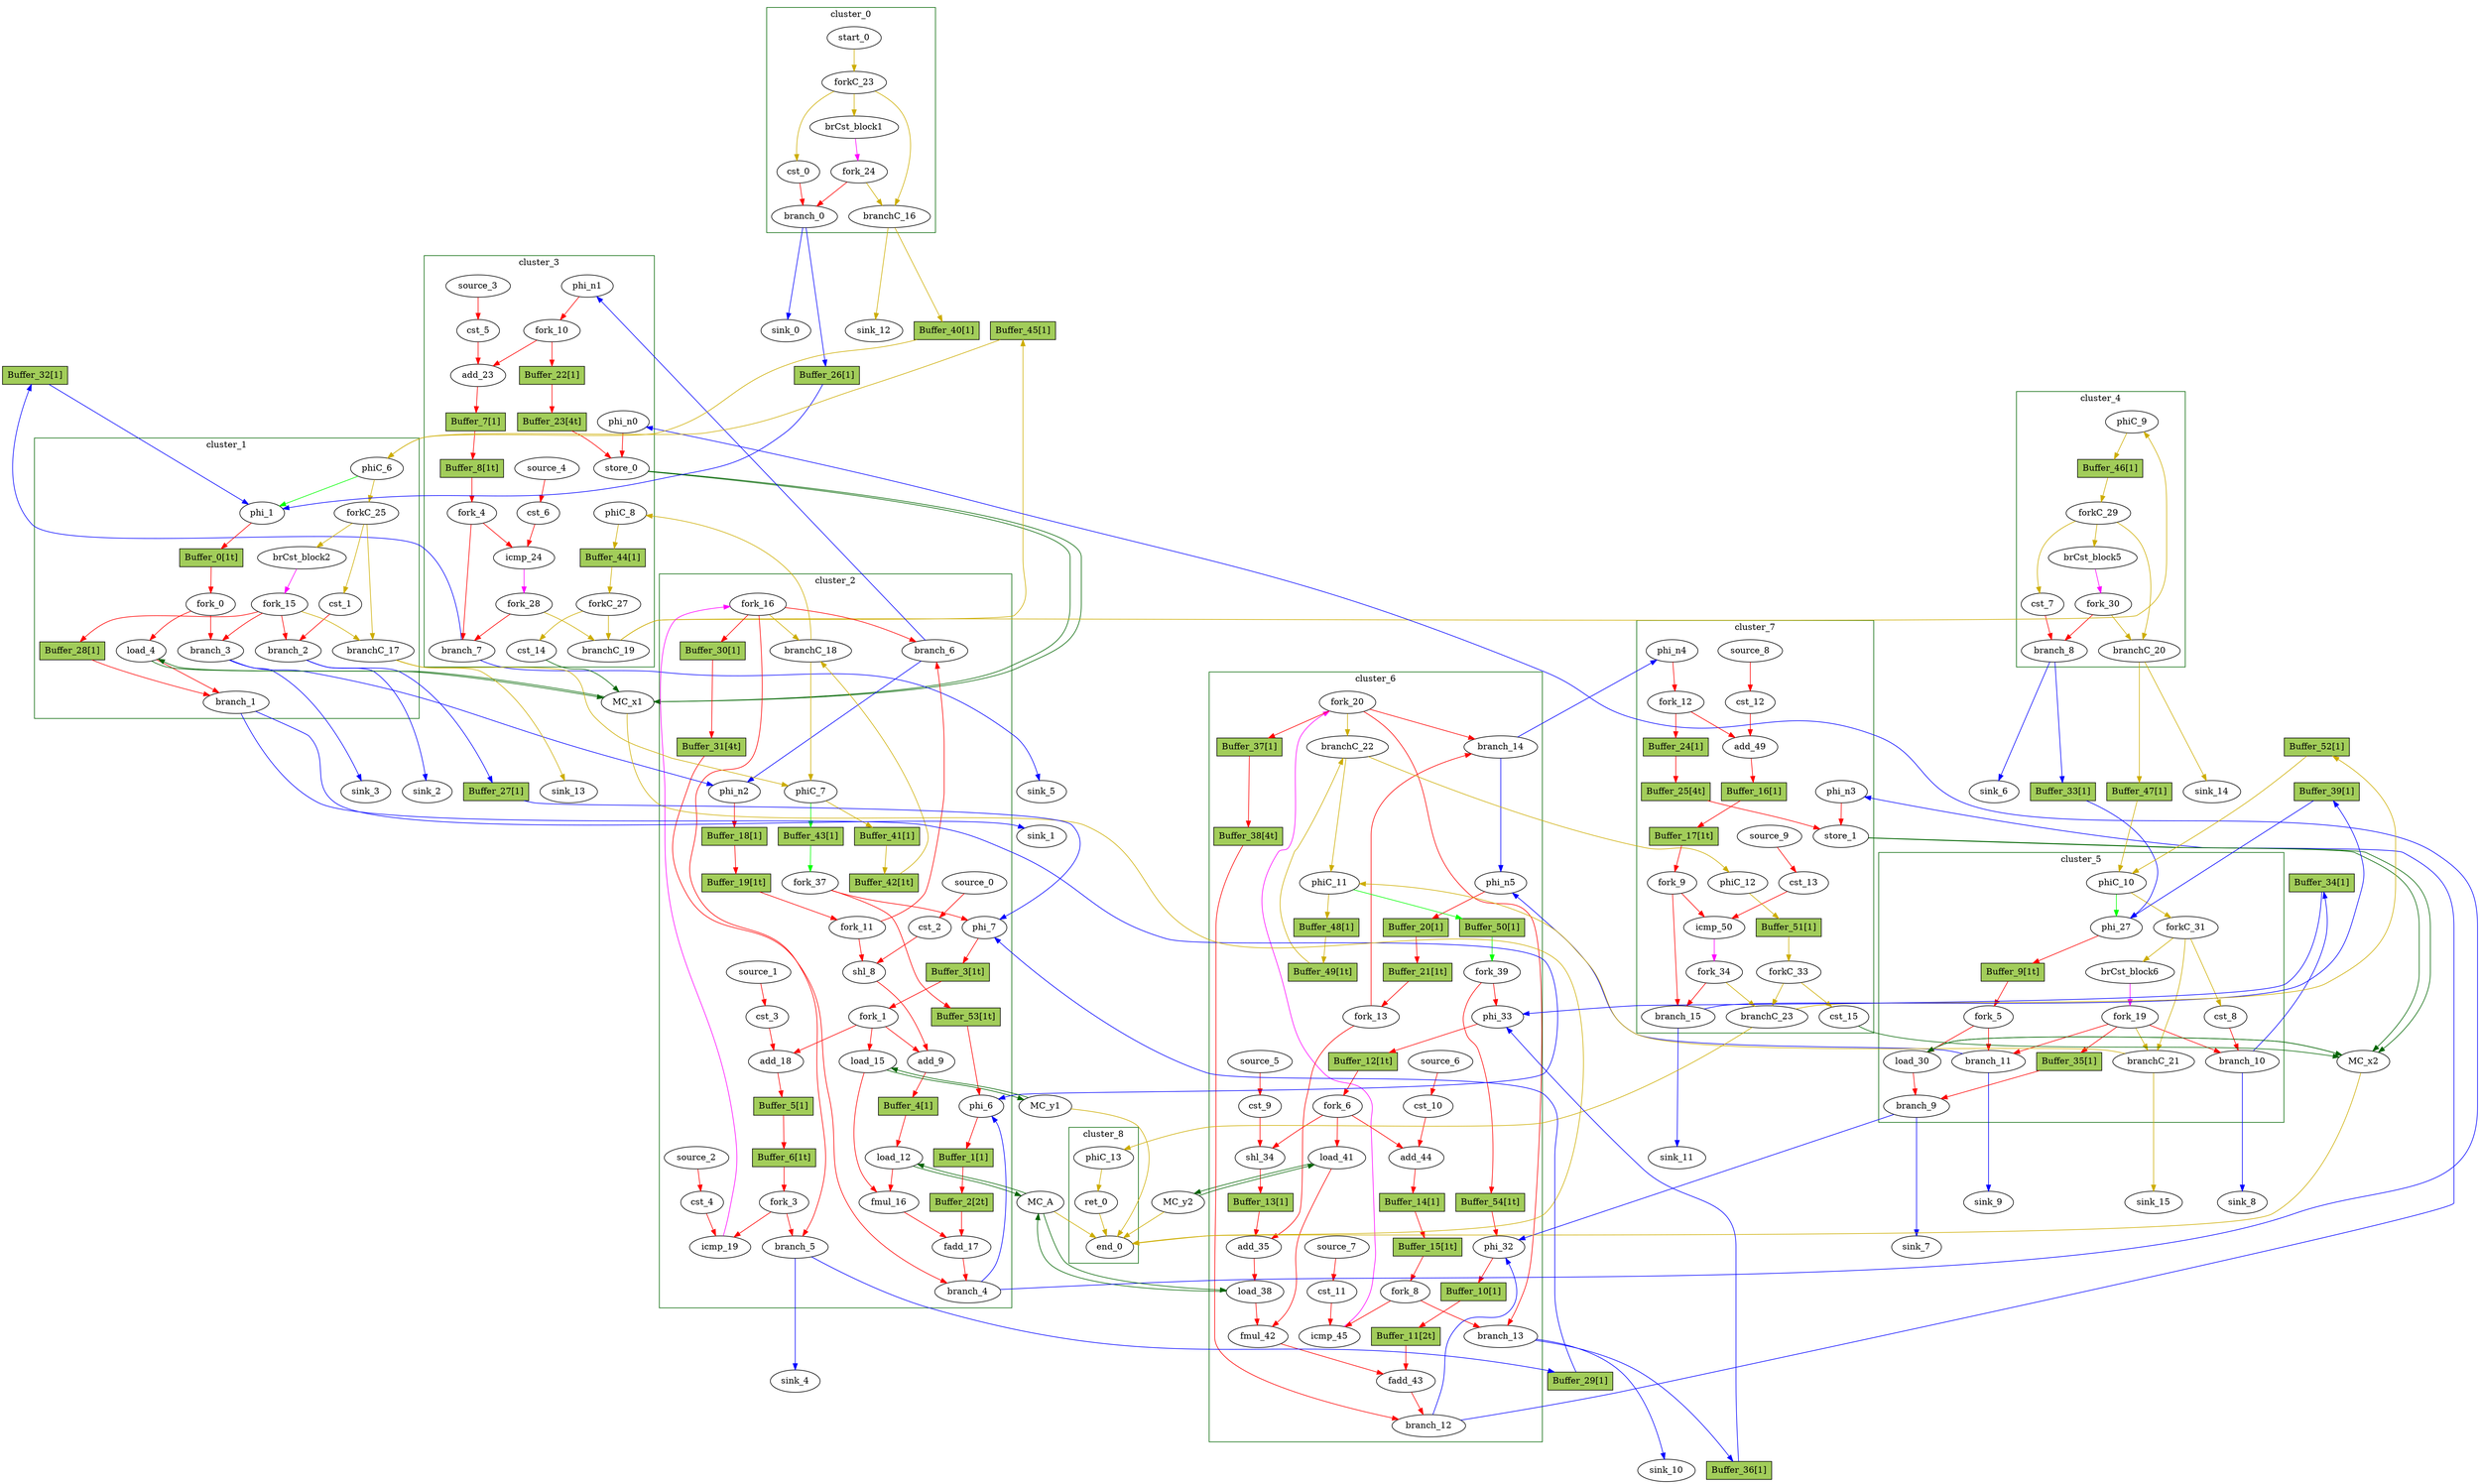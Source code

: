 Digraph G {
	splines=spline;
	subgraph cluster_cluster_4 {
	color = "darkgreen";
label = "cluster_4";
		"brCst_block5" [type="Constant", in="in1:1", out="out1:1", bbID=5, value="0x1"];
		"cst_7" [type="Constant", in="in1:1", out="out1:1", bbID=5, value="0x00000000"];
		"branch_8" [type="Branch", in="in1:1 in2?:1", out="out1+:1 out2-:1", bbID=5];
		"phiC_9" [type="Merge", in="in1:0 ", out="out1:0", bbID=5, delay=0.0];
		"forkC_29" [type="Fork", in="in1:0", out="out1:0 out2:0 out3:0 ", bbID=5];
		"branchC_20" [type="Branch", in="in1:0 in2?:1", out="out1+:0 out2-:0", bbID=5];
		"fork_30" [type="Fork", in="in1:1", out="out1:1 out2:1 ", bbID=5];
		"Buffer_46" [type="Buffer", in="in1:32", out="out1:32", bbID=3, slots=1, transparent=false, label="Buffer_46[1]", shape="box", style="filled", fillcolor="darkolivegreen3", height=0.4];
	}
	subgraph cluster_cluster_3 {
	color = "darkgreen";
label = "cluster_3";
		"store_0" [type="Operator", in="in1:32 in2:6 ", out="out1:32 out2:6 ", bbID=4, II=1, delay=0.672, latency=0, op="mc_store_op", portId=0];
		"cst_5" [type="Constant", in="in1:1", out="out1:1", bbID=4, value="0x00000001"];
		"add_23" [type="Operator", in="in1:6 in2:6 ", out="out1:6 ", bbID=4, II=1, delay=2.287, latency=0, op="add_op"];
		"cst_6" [type="Constant", in="in1:6", out="out1:6", bbID=4, value="0x00000020"];
		"icmp_24" [type="Operator", in="in1:6 in2:6 ", out="out1:1 ", bbID=4, II=1, delay=1.907, latency=0, op="icmp_ult_op"];
		"phi_n0" [type="Merge", in="in1:32 ", out="out1:32", bbID=4, delay=0.0];
		"phi_n1" [type="Merge", in="in1:6 ", out="out1:6", bbID=4, delay=0.0];
		"fork_4" [type="Fork", in="in1:6", out="out1:6 out2:6 ", bbID=4];
		"fork_10" [type="Fork", in="in1:6", out="out1:6 out2:6 ", bbID=4];
		"branch_7" [type="Branch", in="in1:6 in2?:1", out="out1+:6 out2-:6", bbID=4];
		"cst_14" [type="Constant", in="in1:1", out="out1:1", bbID=4, value="0x00000001"];
		"phiC_8" [type="Merge", in="in1:0 ", out="out1:0", bbID=4, delay=0.0];
		"forkC_27" [type="Fork", in="in1:0", out="out1:0 out2:0 ", bbID=4];
		"branchC_19" [type="Branch", in="in1:0 in2?:1", out="out1+:0 out2-:0", bbID=4];
		"fork_28" [type="Fork", in="in1:1", out="out1:1 out2:1 ", bbID=4];
		"source_3" [type="Source", out="out1:1", bbID=4];
		"source_4" [type="Source", out="out1:6", bbID=4];
		"Buffer_7" [type="Buffer", in="in1:32", out="out1:32", bbID=3, slots=1, transparent=false, label="Buffer_7[1]", shape="box", style="filled", fillcolor="darkolivegreen3", height=0.4];
		"Buffer_8" [type="Buffer", in="in1:32", out="out1:32", bbID=3, slots=1, transparent=true, label="Buffer_8[1t]", shape="box", style="filled", fillcolor="darkolivegreen3", height=0.4];
		"Buffer_22" [type="Buffer", in="in1:32", out="out1:32", bbID=3, slots=1, transparent=false, label="Buffer_22[1]", shape="box", style="filled", fillcolor="darkolivegreen3", height=0.4];
		"Buffer_23" [type="Buffer", in="in1:32", out="out1:32", bbID=3, slots=4, transparent=true, label="Buffer_23[4t]", shape="box", style="filled", fillcolor="darkolivegreen3", height=0.4];
		"Buffer_44" [type="Buffer", in="in1:32", out="out1:32", bbID=3, slots=1, transparent=false, label="Buffer_44[1]", shape="box", style="filled", fillcolor="darkolivegreen3", height=0.4];
	}
	subgraph cluster_cluster_0 {
	color = "darkgreen";
label = "cluster_0";
		"brCst_block1" [type="Constant", in="in1:1", out="out1:1", bbID=1, value="0x1"];
		"cst_0" [type="Constant", in="in1:1", out="out1:1", bbID=1, value="0x00000000"];
		"branch_0" [type="Branch", in="in1:1 in2?:1", out="out1+:1 out2-:1", bbID=1];
		"start_0" [type="Entry", in="in1:0", out="out1:0", bbID=1, control="true"];
		"forkC_23" [type="Fork", in="in1:0", out="out1:0 out2:0 out3:0 ", bbID=1];
		"branchC_16" [type="Branch", in="in1:0 in2?:1", out="out1+:0 out2-:0", bbID=1];
		"fork_24" [type="Fork", in="in1:1", out="out1:1 out2:1 ", bbID=1];
	}
	subgraph cluster_cluster_6 {
	color = "darkgreen";
label = "cluster_6";
		"phi_32" [type="Mux", in="in1?:1 in2:32 in3:32 ", out="out1:32", bbID=7, delay=1.397];
		"phi_33" [type="Mux", in="in1?:1 in2:6 in3:6 ", out="out1:6", bbID=7, delay=1.397];
		"cst_9" [type="Constant", in="in1:3", out="out1:3", bbID=7, value="0x00000005"];
		"shl_34" [type="Operator", in="in1:11 in2:11 ", out="out1:11 ", bbID=7, II=1, delay=0.0, latency=0, op="shl_op"];
		"add_35" [type="Operator", in="in1:12 in2:12 ", out="out1:12 ", bbID=7, II=1, delay=2.287, latency=0, op="add_op"];
		"load_38" [type="Operator", in="in1:32 in2:12 ", out="out1:32 out2:12 ", bbID=7, II=1, delay=1.412, latency=2, op="mc_load_op", portId=1];
		"load_41" [type="Operator", in="in1:32 in2:6 ", out="out1:32 out2:6 ", bbID=7, II=1, delay=1.412, latency=2, op="mc_load_op", portId=0];
		"fmul_42" [type="Operator", in="in1:32 in2:32 ", out="out1:32 ", bbID=7, II=1, delay=0.0, latency=6, op="fmul_op"];
		"fadd_43" [type="Operator", in="in1:32 in2:32 ", out="out1:32 ", bbID=7, II=1, delay=0.0, latency=10, op="fadd_op"];
		"cst_10" [type="Constant", in="in1:1", out="out1:1", bbID=7, value="0x00000001"];
		"add_44" [type="Operator", in="in1:6 in2:6 ", out="out1:6 ", bbID=7, II=1, delay=2.287, latency=0, op="add_op"];
		"cst_11" [type="Constant", in="in1:6", out="out1:6", bbID=7, value="0x00000020"];
		"icmp_45" [type="Operator", in="in1:6 in2:6 ", out="out1:1 ", bbID=7, II=1, delay=1.907, latency=0, op="icmp_ult_op"];
		"phi_n5" [type="Merge", in="in1:6 in2:6 ", out="out1:6", bbID=7, delay=1.397];
		"fork_6" [type="Fork", in="in1:6", out="out1:6 out2:6 out3:6 ", bbID=7];
		"fork_8" [type="Fork", in="in1:6", out="out1:6 out2:6 ", bbID=7];
		"fork_13" [type="Fork", in="in1:6", out="out1:6 out2:6 ", bbID=7];
		"branch_12" [type="Branch", in="in1:32 in2?:1", out="out1+:32 out2-:32", bbID=7];
		"branch_13" [type="Branch", in="in1:6 in2?:1", out="out1+:6 out2-:6", bbID=7];
		"branch_14" [type="Branch", in="in1:6 in2?:1", out="out1+:6 out2-:6", bbID=7];
		"fork_20" [type="Fork", in="in1:1", out="out1:1 out2:1 out3:1 out4:1 ", bbID=7];
		"phiC_11" [type="CntrlMerge", in="in1:0 in2:0 ", out="out1:0 out2?:1", bbID=7, delay=0.0];
		"branchC_22" [type="Branch", in="in1:0 in2?:1", out="out1+:0 out2-:0", bbID=7];
		"source_5" [type="Source", out="out1:3", bbID=7];
		"source_6" [type="Source", out="out1:1", bbID=7];
		"source_7" [type="Source", out="out1:6", bbID=7];
		"fork_39" [type="Fork", in="in1:1", out="out1:1 out2:1 ", bbID=7];
		"Buffer_10" [type="Buffer", in="in1:32", out="out1:32", bbID=3, slots=1, transparent=false, label="Buffer_10[1]", shape="box", style="filled", fillcolor="darkolivegreen3", height=0.4];
		"Buffer_11" [type="Buffer", in="in1:32", out="out1:32", bbID=3, slots=2, transparent=true, label="Buffer_11[2t]", shape="box", style="filled", fillcolor="darkolivegreen3", height=0.4];
		"Buffer_12" [type="Buffer", in="in1:32", out="out1:32", bbID=3, slots=1, transparent=true, label="Buffer_12[1t]", shape="box", style="filled", fillcolor="darkolivegreen3", height=0.4];
		"Buffer_13" [type="Buffer", in="in1:32", out="out1:32", bbID=3, slots=1, transparent=false, label="Buffer_13[1]", shape="box", style="filled", fillcolor="darkolivegreen3", height=0.4];
		"Buffer_14" [type="Buffer", in="in1:32", out="out1:32", bbID=3, slots=1, transparent=false, label="Buffer_14[1]", shape="box", style="filled", fillcolor="darkolivegreen3", height=0.4];
		"Buffer_15" [type="Buffer", in="in1:32", out="out1:32", bbID=3, slots=1, transparent=true, label="Buffer_15[1t]", shape="box", style="filled", fillcolor="darkolivegreen3", height=0.4];
		"Buffer_20" [type="Buffer", in="in1:32", out="out1:32", bbID=3, slots=1, transparent=false, label="Buffer_20[1]", shape="box", style="filled", fillcolor="darkolivegreen3", height=0.4];
		"Buffer_21" [type="Buffer", in="in1:32", out="out1:32", bbID=3, slots=1, transparent=true, label="Buffer_21[1t]", shape="box", style="filled", fillcolor="darkolivegreen3", height=0.4];
		"Buffer_37" [type="Buffer", in="in1:32", out="out1:32", bbID=3, slots=1, transparent=false, label="Buffer_37[1]", shape="box", style="filled", fillcolor="darkolivegreen3", height=0.4];
		"Buffer_38" [type="Buffer", in="in1:32", out="out1:32", bbID=3, slots=4, transparent=true, label="Buffer_38[4t]", shape="box", style="filled", fillcolor="darkolivegreen3", height=0.4];
		"Buffer_48" [type="Buffer", in="in1:32", out="out1:32", bbID=3, slots=1, transparent=false, label="Buffer_48[1]", shape="box", style="filled", fillcolor="darkolivegreen3", height=0.4];
		"Buffer_49" [type="Buffer", in="in1:32", out="out1:32", bbID=3, slots=1, transparent=true, label="Buffer_49[1t]", shape="box", style="filled", fillcolor="darkolivegreen3", height=0.4];
		"Buffer_50" [type="Buffer", in="in1:32", out="out1:32", bbID=3, slots=1, transparent=false, label="Buffer_50[1]", shape="box", style="filled", fillcolor="darkolivegreen3", height=0.4];
		"Buffer_54" [type="Buffer", in="in1:32", out="out1:32", bbID=3, slots=1, transparent=true, label="Buffer_54[1t]", shape="box", style="filled", fillcolor="darkolivegreen3", height=0.4];
	}
	subgraph cluster_cluster_2 {
	color = "darkgreen";
label = "cluster_2";
		"phi_6" [type="Mux", in="in1?:1 in2:32 in3:32 ", out="out1:32", bbID=3, delay=1.397];
		"phi_7" [type="Mux", in="in1?:1 in2:6 in3:6 ", out="out1:6", bbID=3, delay=1.397];
		"cst_2" [type="Constant", in="in1:3", out="out1:3", bbID=3, value="0x00000005"];
		"shl_8" [type="Operator", in="in1:11 in2:11 ", out="out1:11 ", bbID=3, II=1, delay=0.0, latency=0, op="shl_op"];
		"add_9" [type="Operator", in="in1:12 in2:12 ", out="out1:12 ", bbID=3, II=1, delay=2.287, latency=0, op="add_op"];
		"load_12" [type="Operator", in="in1:32 in2:12 ", out="out1:32 out2:12 ", bbID=3, II=1, delay=1.412, latency=2, op="mc_load_op", portId=0];
		"load_15" [type="Operator", in="in1:32 in2:6 ", out="out1:32 out2:6 ", bbID=3, II=1, delay=1.412, latency=2, op="mc_load_op", portId=0];
		"fmul_16" [type="Operator", in="in1:32 in2:32 ", out="out1:32 ", bbID=3, II=1, delay=0.0, latency=6, op="fmul_op"];
		"fadd_17" [type="Operator", in="in1:32 in2:32 ", out="out1:32 ", bbID=3, II=1, delay=0.0, latency=10, op="fadd_op"];
		"cst_3" [type="Constant", in="in1:1", out="out1:1", bbID=3, value="0x00000001"];
		"add_18" [type="Operator", in="in1:6 in2:6 ", out="out1:6 ", bbID=3, II=1, delay=2.287, latency=0, op="add_op"];
		"cst_4" [type="Constant", in="in1:6", out="out1:6", bbID=3, value="0x00000020"];
		"icmp_19" [type="Operator", in="in1:6 in2:6 ", out="out1:1 ", bbID=3, II=1, delay=1.907, latency=0, op="icmp_ult_op"];
		"phi_n2" [type="Merge", in="in1:6 in2:6 ", out="out1:6", bbID=3, delay=1.397];
		"fork_1" [type="Fork", in="in1:6", out="out1:6 out2:6 out3:6 ", bbID=3];
		"fork_3" [type="Fork", in="in1:6", out="out1:6 out2:6 ", bbID=3];
		"fork_11" [type="Fork", in="in1:6", out="out1:6 out2:6 ", bbID=3];
		"branch_4" [type="Branch", in="in1:32 in2?:1", out="out1+:32 out2-:32", bbID=3];
		"branch_5" [type="Branch", in="in1:6 in2?:1", out="out1+:6 out2-:6", bbID=3];
		"branch_6" [type="Branch", in="in1:6 in2?:1", out="out1+:6 out2-:6", bbID=3];
		"fork_16" [type="Fork", in="in1:1", out="out1:1 out2:1 out3:1 out4:1 ", bbID=3];
		"phiC_7" [type="CntrlMerge", in="in1:0 in2:0 ", out="out1:0 out2?:1", bbID=3, delay=0.0];
		"branchC_18" [type="Branch", in="in1:0 in2?:1", out="out1+:0 out2-:0", bbID=3];
		"source_0" [type="Source", out="out1:3", bbID=3];
		"source_1" [type="Source", out="out1:1", bbID=3];
		"source_2" [type="Source", out="out1:6", bbID=3];
		"fork_37" [type="Fork", in="in1:1", out="out1:1 out2:1 ", bbID=3];
		"Buffer_1" [type="Buffer", in="in1:32", out="out1:32", bbID=3, slots=1, transparent=false, label="Buffer_1[1]", shape="box", style="filled", fillcolor="darkolivegreen3", height=0.4];
		"Buffer_2" [type="Buffer", in="in1:32", out="out1:32", bbID=3, slots=2, transparent=true, label="Buffer_2[2t]", shape="box", style="filled", fillcolor="darkolivegreen3", height=0.4];
		"Buffer_3" [type="Buffer", in="in1:32", out="out1:32", bbID=3, slots=1, transparent=true, label="Buffer_3[1t]", shape="box", style="filled", fillcolor="darkolivegreen3", height=0.4];
		"Buffer_4" [type="Buffer", in="in1:32", out="out1:32", bbID=3, slots=1, transparent=false, label="Buffer_4[1]", shape="box", style="filled", fillcolor="darkolivegreen3", height=0.4];
		"Buffer_5" [type="Buffer", in="in1:32", out="out1:32", bbID=3, slots=1, transparent=false, label="Buffer_5[1]", shape="box", style="filled", fillcolor="darkolivegreen3", height=0.4];
		"Buffer_6" [type="Buffer", in="in1:32", out="out1:32", bbID=3, slots=1, transparent=true, label="Buffer_6[1t]", shape="box", style="filled", fillcolor="darkolivegreen3", height=0.4];
		"Buffer_18" [type="Buffer", in="in1:32", out="out1:32", bbID=3, slots=1, transparent=false, label="Buffer_18[1]", shape="box", style="filled", fillcolor="darkolivegreen3", height=0.4];
		"Buffer_19" [type="Buffer", in="in1:32", out="out1:32", bbID=3, slots=1, transparent=true, label="Buffer_19[1t]", shape="box", style="filled", fillcolor="darkolivegreen3", height=0.4];
		"Buffer_30" [type="Buffer", in="in1:32", out="out1:32", bbID=3, slots=1, transparent=false, label="Buffer_30[1]", shape="box", style="filled", fillcolor="darkolivegreen3", height=0.4];
		"Buffer_31" [type="Buffer", in="in1:32", out="out1:32", bbID=3, slots=4, transparent=true, label="Buffer_31[4t]", shape="box", style="filled", fillcolor="darkolivegreen3", height=0.4];
		"Buffer_41" [type="Buffer", in="in1:32", out="out1:32", bbID=3, slots=1, transparent=false, label="Buffer_41[1]", shape="box", style="filled", fillcolor="darkolivegreen3", height=0.4];
		"Buffer_42" [type="Buffer", in="in1:32", out="out1:32", bbID=3, slots=1, transparent=true, label="Buffer_42[1t]", shape="box", style="filled", fillcolor="darkolivegreen3", height=0.4];
		"Buffer_43" [type="Buffer", in="in1:32", out="out1:32", bbID=3, slots=1, transparent=false, label="Buffer_43[1]", shape="box", style="filled", fillcolor="darkolivegreen3", height=0.4];
		"Buffer_53" [type="Buffer", in="in1:32", out="out1:32", bbID=3, slots=1, transparent=true, label="Buffer_53[1t]", shape="box", style="filled", fillcolor="darkolivegreen3", height=0.4];
	}
	subgraph cluster_cluster_5 {
	color = "darkgreen";
label = "cluster_5";
		"phi_27" [type="Mux", in="in1?:1 in2:6 in3:6 ", out="out1:6", bbID=6, delay=1.397];
		"load_30" [type="Operator", in="in1:32 in2:6 ", out="out1:32 out2:6 ", bbID=6, II=1, delay=1.412, latency=2, op="mc_load_op", portId=0];
		"brCst_block6" [type="Constant", in="in1:1", out="out1:1", bbID=6, value="0x1"];
		"cst_8" [type="Constant", in="in1:1", out="out1:1", bbID=6, value="0x00000000"];
		"fork_5" [type="Fork", in="in1:6", out="out1:6 out2:6 ", bbID=6];
		"branch_9" [type="Branch", in="in1:32 in2?:1", out="out1+:32 out2-:32", bbID=6];
		"branch_10" [type="Branch", in="in1:1 in2?:1", out="out1+:1 out2-:1", bbID=6];
		"branch_11" [type="Branch", in="in1:6 in2?:1", out="out1+:6 out2-:6", bbID=6];
		"fork_19" [type="Fork", in="in1:1", out="out1:1 out2:1 out3:1 out4:1 ", bbID=6];
		"phiC_10" [type="CntrlMerge", in="in1:0 in2:0 ", out="out1:0 out2?:1", bbID=6, delay=0.0];
		"forkC_31" [type="Fork", in="in1:0", out="out1:0 out2:0 out3:0 ", bbID=6];
		"branchC_21" [type="Branch", in="in1:0 in2?:1", out="out1+:0 out2-:0", bbID=6];
		"Buffer_9" [type="Buffer", in="in1:32", out="out1:32", bbID=3, slots=1, transparent=true, label="Buffer_9[1t]", shape="box", style="filled", fillcolor="darkolivegreen3", height=0.4];
		"Buffer_35" [type="Buffer", in="in1:32", out="out1:32", bbID=3, slots=1, transparent=false, label="Buffer_35[1]", shape="box", style="filled", fillcolor="darkolivegreen3", height=0.4];
	}
	subgraph cluster_cluster_1 {
	color = "darkgreen";
label = "cluster_1";
		"phi_1" [type="Mux", in="in1?:1 in2:6 in3:6 ", out="out1:6", bbID=2, delay=1.397];
		"load_4" [type="Operator", in="in1:32 in2:6 ", out="out1:32 out2:6 ", bbID=2, II=1, delay=1.412, latency=2, op="mc_load_op", portId=0];
		"brCst_block2" [type="Constant", in="in1:1", out="out1:1", bbID=2, value="0x1"];
		"cst_1" [type="Constant", in="in1:1", out="out1:1", bbID=2, value="0x00000000"];
		"fork_0" [type="Fork", in="in1:6", out="out1:6 out2:6 ", bbID=2];
		"branch_1" [type="Branch", in="in1:32 in2?:1", out="out1+:32 out2-:32", bbID=2];
		"branch_2" [type="Branch", in="in1:1 in2?:1", out="out1+:1 out2-:1", bbID=2];
		"branch_3" [type="Branch", in="in1:6 in2?:1", out="out1+:6 out2-:6", bbID=2];
		"fork_15" [type="Fork", in="in1:1", out="out1:1 out2:1 out3:1 out4:1 ", bbID=2];
		"phiC_6" [type="CntrlMerge", in="in1:0 in2:0 ", out="out1:0 out2?:1", bbID=2, delay=0.0];
		"forkC_25" [type="Fork", in="in1:0", out="out1:0 out2:0 out3:0 ", bbID=2];
		"branchC_17" [type="Branch", in="in1:0 in2?:1", out="out1+:0 out2-:0", bbID=2];
		"Buffer_0" [type="Buffer", in="in1:32", out="out1:32", bbID=3, slots=1, transparent=true, label="Buffer_0[1t]", shape="box", style="filled", fillcolor="darkolivegreen3", height=0.4];
		"Buffer_28" [type="Buffer", in="in1:32", out="out1:32", bbID=3, slots=1, transparent=false, label="Buffer_28[1]", shape="box", style="filled", fillcolor="darkolivegreen3", height=0.4];
	}
	subgraph cluster_cluster_8 {
	color = "darkgreen";
label = "cluster_8";
		"ret_0" [type="Operator", in="in1:0 ", out="out1:0 ", bbID=9, II=1, delay=0.0, latency=0, op="ret_op"];
		"end_0" [type="Exit", in="in1:0*e in2:0*e in3:0*e in4:0*e in5:0*e in6:0 ", out="out1:0", bbID=0];
		"phiC_13" [type="Merge", in="in1:0 ", out="out1:0", bbID=9, delay=0.0];
	}
	subgraph cluster_cluster_7 {
	color = "darkgreen";
label = "cluster_7";
		"store_1" [type="Operator", in="in1:32 in2:6 ", out="out1:32 out2:6 ", bbID=8, II=1, delay=0.672, latency=0, op="mc_store_op", portId=0];
		"cst_12" [type="Constant", in="in1:1", out="out1:1", bbID=8, value="0x00000001"];
		"add_49" [type="Operator", in="in1:6 in2:6 ", out="out1:6 ", bbID=8, II=1, delay=2.287, latency=0, op="add_op"];
		"cst_13" [type="Constant", in="in1:6", out="out1:6", bbID=8, value="0x00000020"];
		"icmp_50" [type="Operator", in="in1:6 in2:6 ", out="out1:1 ", bbID=8, II=1, delay=1.907, latency=0, op="icmp_ult_op"];
		"phi_n3" [type="Merge", in="in1:32 ", out="out1:32", bbID=8, delay=0.0];
		"phi_n4" [type="Merge", in="in1:6 ", out="out1:6", bbID=8, delay=0.0];
		"fork_9" [type="Fork", in="in1:6", out="out1:6 out2:6 ", bbID=8];
		"fork_12" [type="Fork", in="in1:6", out="out1:6 out2:6 ", bbID=8];
		"branch_15" [type="Branch", in="in1:6 in2?:1", out="out1+:6 out2-:6", bbID=8];
		"cst_15" [type="Constant", in="in1:1", out="out1:1", bbID=8, value="0x00000001"];
		"phiC_12" [type="Merge", in="in1:0 ", out="out1:0", bbID=8, delay=0.0];
		"forkC_33" [type="Fork", in="in1:0", out="out1:0 out2:0 ", bbID=8];
		"branchC_23" [type="Branch", in="in1:0 in2?:1", out="out1+:0 out2-:0", bbID=8];
		"fork_34" [type="Fork", in="in1:1", out="out1:1 out2:1 ", bbID=8];
		"source_8" [type="Source", out="out1:1", bbID=8];
		"source_9" [type="Source", out="out1:6", bbID=8];
		"Buffer_16" [type="Buffer", in="in1:32", out="out1:32", bbID=3, slots=1, transparent=false, label="Buffer_16[1]", shape="box", style="filled", fillcolor="darkolivegreen3", height=0.4];
		"Buffer_17" [type="Buffer", in="in1:32", out="out1:32", bbID=3, slots=1, transparent=true, label="Buffer_17[1t]", shape="box", style="filled", fillcolor="darkolivegreen3", height=0.4];
		"Buffer_24" [type="Buffer", in="in1:32", out="out1:32", bbID=3, slots=1, transparent=false, label="Buffer_24[1]", shape="box", style="filled", fillcolor="darkolivegreen3", height=0.4];
		"Buffer_25" [type="Buffer", in="in1:32", out="out1:32", bbID=3, slots=4, transparent=true, label="Buffer_25[4t]", shape="box", style="filled", fillcolor="darkolivegreen3", height=0.4];
		"Buffer_51" [type="Buffer", in="in1:32", out="out1:32", bbID=3, slots=1, transparent=false, label="Buffer_51[1]", shape="box", style="filled", fillcolor="darkolivegreen3", height=0.4];
	}
		"MC_x1" [type="MC", in="in1:32*c0 in2:6*l0a in3:6*s0a in4:32*s0d ", out="out1:32*l0d out2:0*e ", bbID=0, bbcount=1, ldcount=1, memory="x1", stcount=1];
		"MC_A" [type="MC", in="in1:12*l0a in2:12*l1a ", out="out1:32*l0d out2:32*l1d out3:0*e ", bbID=0, bbcount=0, ldcount=2, memory="A", stcount=0];
		"MC_y1" [type="MC", in="in1:6*l0a ", out="out1:32*l0d out2:0*e ", bbID=0, bbcount=0, ldcount=1, memory="y1", stcount=0];
		"MC_x2" [type="MC", in="in1:32*c0 in2:6*l0a in3:6*s0a in4:32*s0d ", out="out1:32*l0d out2:0*e ", bbID=0, bbcount=1, ldcount=1, memory="x2", stcount=1];
		"MC_y2" [type="MC", in="in1:6*l0a ", out="out1:32*l0d out2:0*e ", bbID=0, bbcount=0, ldcount=1, memory="y2", stcount=0];
		"sink_0" [type="Sink", in="in1:1", bbID=0];
		"sink_1" [type="Sink", in="in1:32", bbID=0];
		"sink_2" [type="Sink", in="in1:1", bbID=0];
		"sink_3" [type="Sink", in="in1:6", bbID=0];
		"sink_4" [type="Sink", in="in1:6", bbID=0];
		"sink_5" [type="Sink", in="in1:6", bbID=0];
		"sink_6" [type="Sink", in="in1:1", bbID=0];
		"sink_7" [type="Sink", in="in1:32", bbID=0];
		"sink_8" [type="Sink", in="in1:1", bbID=0];
		"sink_9" [type="Sink", in="in1:6", bbID=0];
		"sink_10" [type="Sink", in="in1:6", bbID=0];
		"sink_11" [type="Sink", in="in1:6", bbID=0];
		"sink_12" [type="Sink", in="in1:0", bbID=0];
		"sink_13" [type="Sink", in="in1:0", bbID=0];
		"sink_14" [type="Sink", in="in1:0", bbID=0];
		"sink_15" [type="Sink", in="in1:0", bbID=0];
		"Buffer_26" [type="Buffer", in="in1:32", out="out1:32", bbID=3, slots=1, transparent=false, label="Buffer_26[1]", shape="box", style="filled", fillcolor="darkolivegreen3", height=0.4];
		"Buffer_27" [type="Buffer", in="in1:32", out="out1:32", bbID=3, slots=1, transparent=false, label="Buffer_27[1]", shape="box", style="filled", fillcolor="darkolivegreen3", height=0.4];
		"Buffer_29" [type="Buffer", in="in1:32", out="out1:32", bbID=3, slots=1, transparent=false, label="Buffer_29[1]", shape="box", style="filled", fillcolor="darkolivegreen3", height=0.4];
		"Buffer_32" [type="Buffer", in="in1:32", out="out1:32", bbID=3, slots=1, transparent=false, label="Buffer_32[1]", shape="box", style="filled", fillcolor="darkolivegreen3", height=0.4];
		"Buffer_33" [type="Buffer", in="in1:32", out="out1:32", bbID=3, slots=1, transparent=false, label="Buffer_33[1]", shape="box", style="filled", fillcolor="darkolivegreen3", height=0.4];
		"Buffer_34" [type="Buffer", in="in1:32", out="out1:32", bbID=3, slots=1, transparent=false, label="Buffer_34[1]", shape="box", style="filled", fillcolor="darkolivegreen3", height=0.4];
		"Buffer_36" [type="Buffer", in="in1:32", out="out1:32", bbID=3, slots=1, transparent=false, label="Buffer_36[1]", shape="box", style="filled", fillcolor="darkolivegreen3", height=0.4];
		"Buffer_39" [type="Buffer", in="in1:32", out="out1:32", bbID=3, slots=1, transparent=false, label="Buffer_39[1]", shape="box", style="filled", fillcolor="darkolivegreen3", height=0.4];
		"Buffer_40" [type="Buffer", in="in1:32", out="out1:32", bbID=3, slots=1, transparent=false, label="Buffer_40[1]", shape="box", style="filled", fillcolor="darkolivegreen3", height=0.4];
		"Buffer_45" [type="Buffer", in="in1:32", out="out1:32", bbID=3, slots=1, transparent=false, label="Buffer_45[1]", shape="box", style="filled", fillcolor="darkolivegreen3", height=0.4];
		"Buffer_47" [type="Buffer", in="in1:32", out="out1:32", bbID=3, slots=1, transparent=false, label="Buffer_47[1]", shape="box", style="filled", fillcolor="darkolivegreen3", height=0.4];
		"Buffer_52" [type="Buffer", in="in1:32", out="out1:32", bbID=3, slots=1, transparent=false, label="Buffer_52[1]", shape="box", style="filled", fillcolor="darkolivegreen3", height=0.4];
		"brCst_block1" -> "fork_24" [color = "magenta", from = "out1", to = "in1"];
		"cst_0" -> "branch_0" [color = "red", from = "out1", to = "in1"];
		"phi_1" -> "Buffer_0" [color = "red", from = "out1", to = "in1"];
		"load_4" -> "branch_1" [color = "red", from = "out1", to = "in1"];
		"load_4" -> "MC_x1" [color = "darkgreen", mem_address = "true", from = "out2", to = "in2"];
		"brCst_block2" -> "fork_15" [color = "magenta", from = "out1", to = "in1"];
		"phi_6" -> "Buffer_1" [color = "red", from = "out1", to = "in1"];
		"cst_1" -> "branch_2" [color = "red", from = "out1", to = "in1"];
		"phi_7" -> "Buffer_3" [color = "red", from = "out1", to = "in1"];
		"cst_2" -> "shl_8" [color = "red", from = "out1", to = "in2"];
		"shl_8" -> "add_9" [color = "red", from = "out1", to = "in1"];
		"add_9" -> "Buffer_4" [color = "red", from = "out1", to = "in1"];
		"load_12" -> "fmul_16" [color = "red", from = "out1", to = "in1"];
		"load_12" -> "MC_A" [color = "darkgreen", mem_address = "true", from = "out2", to = "in1"];
		"load_15" -> "fmul_16" [color = "red", from = "out1", to = "in2"];
		"load_15" -> "MC_y1" [color = "darkgreen", mem_address = "true", from = "out2", to = "in1"];
		"fmul_16" -> "fadd_17" [color = "red", from = "out1", to = "in2"];
		"fadd_17" -> "branch_4" [color = "red", from = "out1", to = "in1"];
		"cst_3" -> "add_18" [color = "red", from = "out1", to = "in2"];
		"add_18" -> "Buffer_5" [color = "red", from = "out1", to = "in1"];
		"cst_4" -> "icmp_19" [color = "red", from = "out1", to = "in2"];
		"icmp_19" -> "fork_16" [color = "magenta", from = "out1", to = "in1"];
		"store_0" -> "MC_x1" [color = "darkgreen", mem_address = "true", from = "out2", to = "in3"];
		"store_0" -> "MC_x1" [color = "darkgreen", mem_address = "false", from = "out1", to = "in4"];
		"cst_5" -> "add_23" [color = "red", from = "out1", to = "in2"];
		"add_23" -> "Buffer_7" [color = "red", from = "out1", to = "in1"];
		"cst_6" -> "icmp_24" [color = "red", from = "out1", to = "in2"];
		"icmp_24" -> "fork_28" [color = "magenta", from = "out1", to = "in1"];
		"brCst_block5" -> "fork_30" [color = "magenta", from = "out1", to = "in1"];
		"cst_7" -> "branch_8" [color = "red", from = "out1", to = "in1"];
		"phi_27" -> "Buffer_9" [color = "red", from = "out1", to = "in1"];
		"load_30" -> "branch_9" [color = "red", from = "out1", to = "in1"];
		"load_30" -> "MC_x2" [color = "darkgreen", mem_address = "true", from = "out2", to = "in2"];
		"brCst_block6" -> "fork_19" [color = "magenta", from = "out1", to = "in1"];
		"phi_32" -> "Buffer_10" [color = "red", from = "out1", to = "in1"];
		"cst_8" -> "branch_10" [color = "red", from = "out1", to = "in1"];
		"phi_33" -> "Buffer_12" [color = "red", from = "out1", to = "in1"];
		"cst_9" -> "shl_34" [color = "red", from = "out1", to = "in2"];
		"shl_34" -> "Buffer_13" [color = "red", from = "out1", to = "in1"];
		"add_35" -> "load_38" [color = "red", from = "out1", to = "in2"];
		"load_38" -> "fmul_42" [color = "red", from = "out1", to = "in1"];
		"load_38" -> "MC_A" [color = "darkgreen", mem_address = "true", from = "out2", to = "in2"];
		"load_41" -> "fmul_42" [color = "red", from = "out1", to = "in2"];
		"load_41" -> "MC_y2" [color = "darkgreen", mem_address = "true", from = "out2", to = "in1"];
		"fmul_42" -> "fadd_43" [color = "red", from = "out1", to = "in2"];
		"fadd_43" -> "branch_12" [color = "red", from = "out1", to = "in1"];
		"cst_10" -> "add_44" [color = "red", from = "out1", to = "in2"];
		"add_44" -> "Buffer_14" [color = "red", from = "out1", to = "in1"];
		"cst_11" -> "icmp_45" [color = "red", from = "out1", to = "in2"];
		"icmp_45" -> "fork_20" [color = "magenta", from = "out1", to = "in1"];
		"store_1" -> "MC_x2" [color = "darkgreen", mem_address = "true", from = "out2", to = "in3"];
		"store_1" -> "MC_x2" [color = "darkgreen", mem_address = "false", from = "out1", to = "in4"];
		"cst_12" -> "add_49" [color = "red", from = "out1", to = "in2"];
		"add_49" -> "Buffer_16" [color = "red", from = "out1", to = "in1"];
		"cst_13" -> "icmp_50" [color = "red", from = "out1", to = "in2"];
		"icmp_50" -> "fork_34" [color = "magenta", from = "out1", to = "in1"];
		"ret_0" -> "end_0" [color = "gold3", from = "out1", to = "in6"];
		"phi_n0" -> "store_0" [color = "red", from = "out1", to = "in1"];
		"phi_n1" -> "fork_10" [color = "red", from = "out1", to = "in1"];
		"phi_n2" -> "Buffer_18" [color = "red", from = "out1", to = "in1"];
		"phi_n3" -> "store_1" [color = "red", from = "out1", to = "in1"];
		"phi_n4" -> "fork_12" [color = "red", from = "out1", to = "in1"];
		"phi_n5" -> "Buffer_20" [color = "red", from = "out1", to = "in1"];
		"fork_0" -> "load_4" [color = "red", from = "out1", to = "in2"];
		"fork_0" -> "branch_3" [color = "red", from = "out2", to = "in1"];
		"fork_1" -> "add_9" [color = "red", from = "out1", to = "in2"];
		"fork_1" -> "load_15" [color = "red", from = "out3", to = "in2"];
		"fork_1" -> "add_18" [color = "red", from = "out2", to = "in1"];
		"fork_3" -> "icmp_19" [color = "red", from = "out1", to = "in1"];
		"fork_3" -> "branch_5" [color = "red", from = "out2", to = "in1"];
		"fork_4" -> "icmp_24" [color = "red", from = "out1", to = "in1"];
		"fork_4" -> "branch_7" [color = "red", from = "out2", to = "in1"];
		"fork_5" -> "load_30" [color = "red", from = "out1", to = "in2"];
		"fork_5" -> "branch_11" [color = "red", from = "out2", to = "in1"];
		"fork_6" -> "shl_34" [color = "red", from = "out1", to = "in1"];
		"fork_6" -> "load_41" [color = "red", from = "out3", to = "in2"];
		"fork_6" -> "add_44" [color = "red", from = "out2", to = "in1"];
		"fork_8" -> "icmp_45" [color = "red", from = "out1", to = "in1"];
		"fork_8" -> "branch_13" [color = "red", from = "out2", to = "in1"];
		"fork_9" -> "icmp_50" [color = "red", from = "out1", to = "in1"];
		"fork_9" -> "branch_15" [color = "red", from = "out2", to = "in1"];
		"fork_10" -> "add_23" [color = "red", from = "out2", to = "in1"];
		"fork_10" -> "Buffer_22" [color = "red", from = "out1", to = "in1"];
		"fork_11" -> "shl_8" [color = "red", from = "out1", to = "in1"];
		"fork_11" -> "branch_6" [color = "red", from = "out2", to = "in1"];
		"fork_12" -> "add_49" [color = "red", from = "out2", to = "in1"];
		"fork_12" -> "Buffer_24" [color = "red", from = "out1", to = "in1"];
		"fork_13" -> "add_35" [color = "red", from = "out1", to = "in2"];
		"fork_13" -> "branch_14" [color = "red", from = "out2", to = "in1"];
		"branch_0" -> "sink_0" [color = "blue", from = "out2", to = "in1", minlen = 3];
		"branch_0" -> "Buffer_26" [color = "blue", from = "out1", to = "in1", minlen = 3];
		"branch_1" -> "phi_6" [color = "blue", from = "out1", to = "in2", minlen = 3];
		"branch_1" -> "sink_1" [color = "blue", from = "out2", to = "in1", minlen = 3];
		"branch_2" -> "sink_2" [color = "blue", from = "out2", to = "in1", minlen = 3];
		"branch_2" -> "Buffer_27" [color = "blue", from = "out1", to = "in1", minlen = 3];
		"branch_3" -> "phi_n2" [color = "blue", from = "out1", to = "in1", minlen = 3];
		"branch_3" -> "sink_3" [color = "blue", from = "out2", to = "in1", minlen = 3];
		"fork_15" -> "branch_2" [color = "red", from = "out2", to = "in2"];
		"fork_15" -> "branch_3" [color = "red", from = "out1", to = "in2"];
		"fork_15" -> "branchC_17" [color = "gold3", from = "out4", to = "in2"];
		"fork_15" -> "Buffer_28" [color = "red", from = "out3", to = "in1"];
		"branch_4" -> "phi_6" [color = "blue", from = "out1", to = "in3", minlen = 3];
		"branch_4" -> "phi_n0" [color = "blue", from = "out2", to = "in1", minlen = 3];
		"branch_5" -> "sink_4" [color = "blue", from = "out2", to = "in1", minlen = 3];
		"branch_5" -> "Buffer_29" [color = "blue", from = "out1", to = "in1", minlen = 3];
		"branch_6" -> "phi_n1" [color = "blue", from = "out2", to = "in1", minlen = 3];
		"branch_6" -> "phi_n2" [color = "blue", from = "out1", to = "in2", minlen = 3];
		"fork_16" -> "branch_5" [color = "red", from = "out2", to = "in2"];
		"fork_16" -> "branch_6" [color = "red", from = "out1", to = "in2"];
		"fork_16" -> "branchC_18" [color = "gold3", from = "out4", to = "in2"];
		"fork_16" -> "Buffer_30" [color = "red", from = "out3", to = "in1"];
		"branch_7" -> "sink_5" [color = "blue", from = "out2", to = "in1", minlen = 3];
		"branch_7" -> "Buffer_32" [color = "blue", from = "out1", to = "in1", minlen = 3];
		"branch_8" -> "sink_6" [color = "blue", from = "out2", to = "in1", minlen = 3];
		"branch_8" -> "Buffer_33" [color = "blue", from = "out1", to = "in1", minlen = 3];
		"branch_9" -> "phi_32" [color = "blue", from = "out1", to = "in2", minlen = 3];
		"branch_9" -> "sink_7" [color = "blue", from = "out2", to = "in1", minlen = 3];
		"branch_10" -> "sink_8" [color = "blue", from = "out2", to = "in1", minlen = 3];
		"branch_10" -> "Buffer_34" [color = "blue", from = "out1", to = "in1", minlen = 3];
		"branch_11" -> "phi_n5" [color = "blue", from = "out1", to = "in1", minlen = 3];
		"branch_11" -> "sink_9" [color = "blue", from = "out2", to = "in1", minlen = 3];
		"fork_19" -> "branch_10" [color = "red", from = "out2", to = "in2"];
		"fork_19" -> "branch_11" [color = "red", from = "out1", to = "in2"];
		"fork_19" -> "branchC_21" [color = "gold3", from = "out4", to = "in2"];
		"fork_19" -> "Buffer_35" [color = "red", from = "out3", to = "in1"];
		"branch_12" -> "phi_32" [color = "blue", from = "out1", to = "in3", minlen = 3];
		"branch_12" -> "phi_n3" [color = "blue", from = "out2", to = "in1", minlen = 3];
		"branch_13" -> "sink_10" [color = "blue", from = "out2", to = "in1", minlen = 3];
		"branch_13" -> "Buffer_36" [color = "blue", from = "out1", to = "in1", minlen = 3];
		"branch_14" -> "phi_n4" [color = "blue", from = "out2", to = "in1", minlen = 3];
		"branch_14" -> "phi_n5" [color = "blue", from = "out1", to = "in2", minlen = 3];
		"fork_20" -> "branch_13" [color = "red", from = "out2", to = "in2"];
		"fork_20" -> "branch_14" [color = "red", from = "out1", to = "in2"];
		"fork_20" -> "branchC_22" [color = "gold3", from = "out4", to = "in2"];
		"fork_20" -> "Buffer_37" [color = "red", from = "out3", to = "in1"];
		"branch_15" -> "sink_11" [color = "blue", from = "out2", to = "in1", minlen = 3];
		"branch_15" -> "Buffer_39" [color = "blue", from = "out1", to = "in1", minlen = 3];
		"MC_x1" -> "load_4" [color = "darkgreen", mem_address = "false", from = "out1", to = "in1"];
		"MC_x1" -> "end_0" [color = "gold3", from = "out2", to = "in1"];
		"MC_A" -> "load_12" [color = "darkgreen", mem_address = "false", from = "out1", to = "in1"];
		"MC_A" -> "load_38" [color = "darkgreen", mem_address = "false", from = "out2", to = "in1"];
		"MC_A" -> "end_0" [color = "gold3", from = "out3", to = "in2"];
		"MC_y1" -> "load_15" [color = "darkgreen", mem_address = "false", from = "out1", to = "in1"];
		"MC_y1" -> "end_0" [color = "gold3", from = "out2", to = "in3"];
		"cst_14" -> "MC_x1" [color = "darkgreen", from = "out1", to = "in1"];
		"MC_x2" -> "load_30" [color = "darkgreen", mem_address = "false", from = "out1", to = "in1"];
		"MC_x2" -> "end_0" [color = "gold3", from = "out2", to = "in4"];
		"MC_y2" -> "load_41" [color = "darkgreen", mem_address = "false", from = "out1", to = "in1"];
		"MC_y2" -> "end_0" [color = "gold3", from = "out2", to = "in5"];
		"cst_15" -> "MC_x2" [color = "darkgreen", from = "out1", to = "in1"];
		"start_0" -> "forkC_23" [color = "gold3", from = "out1", to = "in1"];
		"forkC_23" -> "brCst_block1" [color = "gold3", from = "out3", to = "in1"];
		"forkC_23" -> "cst_0" [color = "gold3", from = "out1", to = "in1"];
		"forkC_23" -> "branchC_16" [color = "gold3", from = "out2", to = "in1"];
		"branchC_16" -> "sink_12" [color = "gold3", from = "out2", to = "in1", minlen = 3];
		"branchC_16" -> "Buffer_40" [color = "gold3", from = "out1", to = "in1", minlen = 3];
		"fork_24" -> "branch_0" [color = "red", from = "out1", to = "in2"];
		"fork_24" -> "branchC_16" [color = "gold3", from = "out2", to = "in2"];
		"phiC_6" -> "phi_1" [color = "green", from = "out2", to = "in1"];
		"phiC_6" -> "forkC_25" [color = "gold3", from = "out1", to = "in1"];
		"forkC_25" -> "brCst_block2" [color = "gold3", from = "out3", to = "in1"];
		"forkC_25" -> "cst_1" [color = "gold3", from = "out1", to = "in1"];
		"forkC_25" -> "branchC_17" [color = "gold3", from = "out2", to = "in1"];
		"branchC_17" -> "phiC_7" [color = "gold3", from = "out1", to = "in1", minlen = 3];
		"branchC_17" -> "sink_13" [color = "gold3", from = "out2", to = "in1", minlen = 3];
		"phiC_7" -> "Buffer_41" [color = "gold3", from = "out1", to = "in1"];
		"phiC_7" -> "Buffer_43" [color = "green", from = "out2", to = "in1"];
		"branchC_18" -> "phiC_7" [color = "gold3", from = "out1", to = "in2", minlen = 3];
		"branchC_18" -> "phiC_8" [color = "gold3", from = "out2", to = "in1", minlen = 3];
		"phiC_8" -> "Buffer_44" [color = "gold3", from = "out1", to = "in1"];
		"forkC_27" -> "cst_14" [color = "gold3", from = "out1", to = "in1"];
		"forkC_27" -> "branchC_19" [color = "gold3", from = "out2", to = "in1"];
		"branchC_19" -> "phiC_9" [color = "gold3", from = "out2", to = "in1", minlen = 3];
		"branchC_19" -> "Buffer_45" [color = "gold3", from = "out1", to = "in1", minlen = 3];
		"fork_28" -> "branch_7" [color = "red", from = "out1", to = "in2"];
		"fork_28" -> "branchC_19" [color = "gold3", from = "out2", to = "in2"];
		"phiC_9" -> "Buffer_46" [color = "gold3", from = "out1", to = "in1"];
		"forkC_29" -> "brCst_block5" [color = "gold3", from = "out3", to = "in1"];
		"forkC_29" -> "cst_7" [color = "gold3", from = "out1", to = "in1"];
		"forkC_29" -> "branchC_20" [color = "gold3", from = "out2", to = "in1"];
		"branchC_20" -> "sink_14" [color = "gold3", from = "out2", to = "in1", minlen = 3];
		"branchC_20" -> "Buffer_47" [color = "gold3", from = "out1", to = "in1", minlen = 3];
		"fork_30" -> "branch_8" [color = "red", from = "out1", to = "in2"];
		"fork_30" -> "branchC_20" [color = "gold3", from = "out2", to = "in2"];
		"phiC_10" -> "phi_27" [color = "green", from = "out2", to = "in1"];
		"phiC_10" -> "forkC_31" [color = "gold3", from = "out1", to = "in1"];
		"forkC_31" -> "brCst_block6" [color = "gold3", from = "out3", to = "in1"];
		"forkC_31" -> "cst_8" [color = "gold3", from = "out1", to = "in1"];
		"forkC_31" -> "branchC_21" [color = "gold3", from = "out2", to = "in1"];
		"branchC_21" -> "phiC_11" [color = "gold3", from = "out1", to = "in1", minlen = 3];
		"branchC_21" -> "sink_15" [color = "gold3", from = "out2", to = "in1", minlen = 3];
		"phiC_11" -> "Buffer_48" [color = "gold3", from = "out1", to = "in1"];
		"phiC_11" -> "Buffer_50" [color = "green", from = "out2", to = "in1"];
		"branchC_22" -> "phiC_11" [color = "gold3", from = "out1", to = "in2", minlen = 3];
		"branchC_22" -> "phiC_12" [color = "gold3", from = "out2", to = "in1", minlen = 3];
		"phiC_12" -> "Buffer_51" [color = "gold3", from = "out1", to = "in1"];
		"forkC_33" -> "cst_15" [color = "gold3", from = "out1", to = "in1"];
		"forkC_33" -> "branchC_23" [color = "gold3", from = "out2", to = "in1"];
		"branchC_23" -> "phiC_13" [color = "gold3", from = "out2", to = "in1", minlen = 3];
		"branchC_23" -> "Buffer_52" [color = "gold3", from = "out1", to = "in1", minlen = 3];
		"fork_34" -> "branch_15" [color = "red", from = "out1", to = "in2"];
		"fork_34" -> "branchC_23" [color = "gold3", from = "out2", to = "in2"];
		"phiC_13" -> "ret_0" [color = "gold3", from = "out1", to = "in1"];
		"source_0" -> "cst_2" [color = "red", from = "out1", to = "in1"];
		"source_1" -> "cst_3" [color = "red", from = "out1", to = "in1"];
		"source_2" -> "cst_4" [color = "red", from = "out1", to = "in1"];
		"source_3" -> "cst_5" [color = "red", from = "out1", to = "in1"];
		"source_4" -> "cst_6" [color = "red", from = "out1", to = "in1"];
		"source_5" -> "cst_9" [color = "red", from = "out1", to = "in1"];
		"source_6" -> "cst_10" [color = "red", from = "out1", to = "in1"];
		"source_7" -> "cst_11" [color = "red", from = "out1", to = "in1"];
		"source_8" -> "cst_12" [color = "red", from = "out1", to = "in1"];
		"source_9" -> "cst_13" [color = "red", from = "out1", to = "in1"];
		"fork_37" -> "phi_7" [color = "red", from = "out2", to = "in1"];
		"fork_37" -> "Buffer_53" [color = "red", from = "out1", to = "in1"];
		"fork_39" -> "phi_33" [color = "red", from = "out2", to = "in1"];
		"fork_39" -> "Buffer_54" [color = "red", from = "out1", to = "in1"];
		"Buffer_0" -> "fork_0" [color = "red", from = "out1", to = "in1"];
		"Buffer_1" -> "Buffer_2" [color = "red", from = "out1", to = "in1"];
		"Buffer_2" -> "fadd_17" [color = "red", from = "out1", to = "in1"];
		"Buffer_3" -> "fork_1" [color = "red", from = "out1", to = "in1"];
		"Buffer_4" -> "load_12" [color = "red", from = "out1", to = "in2"];
		"Buffer_5" -> "Buffer_6" [color = "red", from = "out1", to = "in1"];
		"Buffer_6" -> "fork_3" [color = "red", from = "out1", to = "in1"];
		"Buffer_7" -> "Buffer_8" [color = "red", from = "out1", to = "in1"];
		"Buffer_8" -> "fork_4" [color = "red", from = "out1", to = "in1"];
		"Buffer_9" -> "fork_5" [color = "red", from = "out1", to = "in1"];
		"Buffer_10" -> "Buffer_11" [color = "red", from = "out1", to = "in1"];
		"Buffer_11" -> "fadd_43" [color = "red", from = "out1", to = "in1"];
		"Buffer_12" -> "fork_6" [color = "red", from = "out1", to = "in1"];
		"Buffer_13" -> "add_35" [color = "red", from = "out1", to = "in1"];
		"Buffer_14" -> "Buffer_15" [color = "red", from = "out1", to = "in1"];
		"Buffer_15" -> "fork_8" [color = "red", from = "out1", to = "in1"];
		"Buffer_16" -> "Buffer_17" [color = "red", from = "out1", to = "in1"];
		"Buffer_17" -> "fork_9" [color = "red", from = "out1", to = "in1"];
		"Buffer_18" -> "Buffer_19" [color = "red", from = "out1", to = "in1"];
		"Buffer_19" -> "fork_11" [color = "red", from = "out1", to = "in1"];
		"Buffer_20" -> "Buffer_21" [color = "red", from = "out1", to = "in1"];
		"Buffer_21" -> "fork_13" [color = "red", from = "out1", to = "in1"];
		"Buffer_22" -> "Buffer_23" [color = "red", from = "out1", to = "in1"];
		"Buffer_23" -> "store_0" [color = "red", from = "out1", to = "in2"];
		"Buffer_24" -> "Buffer_25" [color = "red", from = "out1", to = "in1"];
		"Buffer_25" -> "store_1" [color = "red", from = "out1", to = "in2"];
		"Buffer_26" -> "phi_1" [color = "blue", from = "out1", to = "in2", minlen = 3];
		"Buffer_27" -> "phi_7" [color = "blue", from = "out1", to = "in2", minlen = 3];
		"Buffer_28" -> "branch_1" [color = "red", from = "out1", to = "in2"];
		"Buffer_29" -> "phi_7" [color = "blue", from = "out1", to = "in3", minlen = 3];
		"Buffer_30" -> "Buffer_31" [color = "red", from = "out1", to = "in1"];
		"Buffer_31" -> "branch_4" [color = "red", from = "out1", to = "in2"];
		"Buffer_32" -> "phi_1" [color = "blue", from = "out1", to = "in3", minlen = 3];
		"Buffer_33" -> "phi_27" [color = "blue", from = "out1", to = "in2", minlen = 3];
		"Buffer_34" -> "phi_33" [color = "blue", from = "out1", to = "in2", minlen = 3];
		"Buffer_35" -> "branch_9" [color = "red", from = "out1", to = "in2"];
		"Buffer_36" -> "phi_33" [color = "blue", from = "out1", to = "in3", minlen = 3];
		"Buffer_37" -> "Buffer_38" [color = "red", from = "out1", to = "in1"];
		"Buffer_38" -> "branch_12" [color = "red", from = "out1", to = "in2"];
		"Buffer_39" -> "phi_27" [color = "blue", from = "out1", to = "in3", minlen = 3];
		"Buffer_40" -> "phiC_6" [color = "gold3", from = "out1", to = "in1", minlen = 3];
		"Buffer_41" -> "Buffer_42" [color = "gold3", from = "out1", to = "in1"];
		"Buffer_42" -> "branchC_18" [color = "gold3", from = "out1", to = "in1"];
		"Buffer_43" -> "fork_37" [color = "green", from = "out1", to = "in1"];
		"Buffer_44" -> "forkC_27" [color = "gold3", from = "out1", to = "in1"];
		"Buffer_45" -> "phiC_6" [color = "gold3", from = "out1", to = "in2", minlen = 3];
		"Buffer_46" -> "forkC_29" [color = "gold3", from = "out1", to = "in1"];
		"Buffer_47" -> "phiC_10" [color = "gold3", from = "out1", to = "in1", minlen = 3];
		"Buffer_48" -> "Buffer_49" [color = "gold3", from = "out1", to = "in1"];
		"Buffer_49" -> "branchC_22" [color = "gold3", from = "out1", to = "in1"];
		"Buffer_50" -> "fork_39" [color = "green", from = "out1", to = "in1"];
		"Buffer_51" -> "forkC_33" [color = "gold3", from = "out1", to = "in1"];
		"Buffer_52" -> "phiC_10" [color = "gold3", from = "out1", to = "in2", minlen = 3];
		"Buffer_53" -> "phi_6" [color = "red", from = "out1", to = "in1"];
		"Buffer_54" -> "phi_32" [color = "red", from = "out1", to = "in1"];
}

